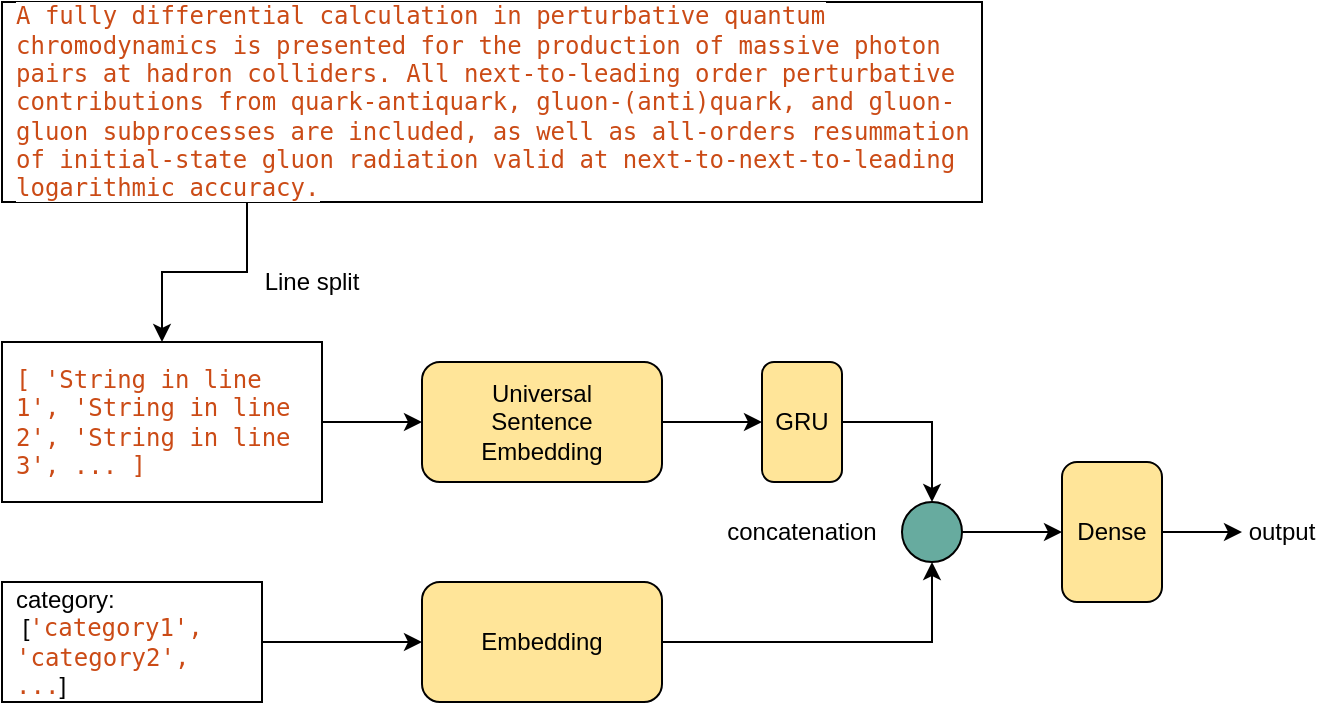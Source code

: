 <mxfile version="15.0.6" type="device"><diagram id="zVDpCqWfZ60qr7KRCQKr" name="Page-1"><mxGraphModel dx="1662" dy="832" grid="1" gridSize="10" guides="1" tooltips="1" connect="1" arrows="1" fold="1" page="1" pageScale="1" pageWidth="1169" pageHeight="827" math="0" shadow="0"><root><mxCell id="0"/><mxCell id="1" parent="0"/><mxCell id="MkN-PGE_R2Y3bgX3E-oH-21" style="edgeStyle=orthogonalEdgeStyle;rounded=0;orthogonalLoop=1;jettySize=auto;html=1;exitX=1;exitY=0.5;exitDx=0;exitDy=0;entryX=0;entryY=0.5;entryDx=0;entryDy=0;" edge="1" parent="1" source="MkN-PGE_R2Y3bgX3E-oH-19" target="MkN-PGE_R2Y3bgX3E-oH-15"><mxGeometry relative="1" as="geometry"/></mxCell><mxCell id="MkN-PGE_R2Y3bgX3E-oH-19" value="" style="rounded=0;whiteSpace=wrap;html=1;" vertex="1" parent="1"><mxGeometry x="30" y="340" width="130" height="60" as="geometry"/></mxCell><mxCell id="MkN-PGE_R2Y3bgX3E-oH-20" style="edgeStyle=orthogonalEdgeStyle;rounded=0;orthogonalLoop=1;jettySize=auto;html=1;exitX=1;exitY=0.5;exitDx=0;exitDy=0;entryX=0;entryY=0.5;entryDx=0;entryDy=0;" edge="1" parent="1" source="MkN-PGE_R2Y3bgX3E-oH-4" target="MkN-PGE_R2Y3bgX3E-oH-8"><mxGeometry relative="1" as="geometry"/></mxCell><mxCell id="MkN-PGE_R2Y3bgX3E-oH-4" value="" style="rounded=0;whiteSpace=wrap;html=1;" vertex="1" parent="1"><mxGeometry x="30" y="220" width="160" height="80" as="geometry"/></mxCell><mxCell id="MkN-PGE_R2Y3bgX3E-oH-35" style="edgeStyle=orthogonalEdgeStyle;rounded=0;orthogonalLoop=1;jettySize=auto;html=1;exitX=0.25;exitY=1;exitDx=0;exitDy=0;entryX=0.5;entryY=0;entryDx=0;entryDy=0;" edge="1" parent="1" source="MkN-PGE_R2Y3bgX3E-oH-3" target="MkN-PGE_R2Y3bgX3E-oH-4"><mxGeometry relative="1" as="geometry"/></mxCell><mxCell id="MkN-PGE_R2Y3bgX3E-oH-3" value="" style="rounded=0;whiteSpace=wrap;html=1;" vertex="1" parent="1"><mxGeometry x="30" y="50" width="490" height="100" as="geometry"/></mxCell><mxCell id="MkN-PGE_R2Y3bgX3E-oH-1" value="&lt;span style=&quot;color: rgb(203 , 75 , 22) ; font-family: monospace ; background-color: rgb(255 , 255 , 255)&quot;&gt;A fully differential calculation in perturbative quantum chromodynamics is presented for the production of massive photon pairs at hadron colliders. All next-to-leading order perturbative contributions from quark-antiquark, gluon-(anti)quark, and gluon-gluon subprocesses are included, as well as all-orders resummation of initial-state gluon radiation valid at next-to-next-to-leading logarithmic accuracy.&lt;/span&gt;" style="text;html=1;strokeColor=none;fillColor=none;align=left;verticalAlign=middle;whiteSpace=wrap;rounded=0;" vertex="1" parent="1"><mxGeometry x="35" y="55" width="480" height="90" as="geometry"/></mxCell><mxCell id="MkN-PGE_R2Y3bgX3E-oH-2" value="&lt;font color=&quot;#cb4b16&quot; face=&quot;monospace&quot;&gt;&lt;span style=&quot;background-color: rgb(255 , 255 , 255)&quot;&gt;[ 'String in line 1', 'String in line 2', 'String in line 3', ... ]&lt;/span&gt;&lt;/font&gt;" style="text;html=1;strokeColor=none;fillColor=none;align=left;verticalAlign=middle;whiteSpace=wrap;rounded=0;" vertex="1" parent="1"><mxGeometry x="35" y="230" width="150" height="60" as="geometry"/></mxCell><mxCell id="MkN-PGE_R2Y3bgX3E-oH-29" style="edgeStyle=orthogonalEdgeStyle;rounded=0;orthogonalLoop=1;jettySize=auto;html=1;exitX=1;exitY=0.5;exitDx=0;exitDy=0;entryX=0;entryY=0.5;entryDx=0;entryDy=0;" edge="1" parent="1" source="MkN-PGE_R2Y3bgX3E-oH-8" target="MkN-PGE_R2Y3bgX3E-oH-28"><mxGeometry relative="1" as="geometry"/></mxCell><mxCell id="MkN-PGE_R2Y3bgX3E-oH-8" value="" style="rounded=1;whiteSpace=wrap;html=1;fillColor=#FFE599;" vertex="1" parent="1"><mxGeometry x="240" y="230" width="120" height="60" as="geometry"/></mxCell><mxCell id="MkN-PGE_R2Y3bgX3E-oH-9" value="Universal Sentence Embedding" style="text;html=1;strokeColor=none;fillColor=none;align=center;verticalAlign=middle;whiteSpace=wrap;rounded=0;" vertex="1" parent="1"><mxGeometry x="280" y="250" width="40" height="20" as="geometry"/></mxCell><mxCell id="MkN-PGE_R2Y3bgX3E-oH-14" value="category:&lt;br&gt;&amp;nbsp;[&lt;span style=&quot;color: rgb(203 , 75 , 22) ; font-family: monospace ; background-color: rgb(255 , 255 , 255)&quot;&gt;'category1', 'category2', ...&lt;/span&gt;]" style="text;html=1;strokeColor=none;fillColor=none;align=left;verticalAlign=middle;whiteSpace=wrap;rounded=0;" vertex="1" parent="1"><mxGeometry x="35" y="345" width="120" height="50" as="geometry"/></mxCell><mxCell id="MkN-PGE_R2Y3bgX3E-oH-23" style="edgeStyle=orthogonalEdgeStyle;rounded=0;orthogonalLoop=1;jettySize=auto;html=1;exitX=1;exitY=0.5;exitDx=0;exitDy=0;entryX=0.5;entryY=1;entryDx=0;entryDy=0;" edge="1" parent="1" source="MkN-PGE_R2Y3bgX3E-oH-15" target="MkN-PGE_R2Y3bgX3E-oH-22"><mxGeometry relative="1" as="geometry"/></mxCell><mxCell id="MkN-PGE_R2Y3bgX3E-oH-15" value="" style="rounded=1;whiteSpace=wrap;html=1;fillColor=#FFE599;" vertex="1" parent="1"><mxGeometry x="240" y="340" width="120" height="60" as="geometry"/></mxCell><mxCell id="MkN-PGE_R2Y3bgX3E-oH-17" value="Embedding" style="text;html=1;strokeColor=none;fillColor=none;align=center;verticalAlign=middle;whiteSpace=wrap;rounded=0;" vertex="1" parent="1"><mxGeometry x="255" y="350" width="90" height="40" as="geometry"/></mxCell><mxCell id="MkN-PGE_R2Y3bgX3E-oH-33" style="edgeStyle=orthogonalEdgeStyle;rounded=0;orthogonalLoop=1;jettySize=auto;html=1;exitX=1;exitY=0.5;exitDx=0;exitDy=0;entryX=0;entryY=0.5;entryDx=0;entryDy=0;" edge="1" parent="1" source="MkN-PGE_R2Y3bgX3E-oH-22" target="MkN-PGE_R2Y3bgX3E-oH-31"><mxGeometry relative="1" as="geometry"/></mxCell><mxCell id="MkN-PGE_R2Y3bgX3E-oH-22" value="" style="ellipse;whiteSpace=wrap;html=1;aspect=fixed;fillColor=#67AB9F;" vertex="1" parent="1"><mxGeometry x="480" y="300" width="30" height="30" as="geometry"/></mxCell><mxCell id="MkN-PGE_R2Y3bgX3E-oH-25" value="concatenation" style="text;html=1;strokeColor=none;fillColor=none;align=center;verticalAlign=middle;whiteSpace=wrap;rounded=0;" vertex="1" parent="1"><mxGeometry x="375" y="305" width="110" height="20" as="geometry"/></mxCell><mxCell id="MkN-PGE_R2Y3bgX3E-oH-27" value="" style="rounded=1;whiteSpace=wrap;html=1;fillColor=#FFE599;" vertex="1" parent="1"><mxGeometry x="410" y="230" width="40" height="60" as="geometry"/></mxCell><mxCell id="MkN-PGE_R2Y3bgX3E-oH-30" style="edgeStyle=orthogonalEdgeStyle;rounded=0;orthogonalLoop=1;jettySize=auto;html=1;exitX=1;exitY=0.5;exitDx=0;exitDy=0;" edge="1" parent="1" source="MkN-PGE_R2Y3bgX3E-oH-28" target="MkN-PGE_R2Y3bgX3E-oH-22"><mxGeometry relative="1" as="geometry"/></mxCell><mxCell id="MkN-PGE_R2Y3bgX3E-oH-28" value="GRU" style="text;html=1;strokeColor=none;fillColor=none;align=center;verticalAlign=middle;whiteSpace=wrap;rounded=0;" vertex="1" parent="1"><mxGeometry x="410" y="250" width="40" height="20" as="geometry"/></mxCell><mxCell id="MkN-PGE_R2Y3bgX3E-oH-34" style="edgeStyle=orthogonalEdgeStyle;rounded=0;orthogonalLoop=1;jettySize=auto;html=1;exitX=1;exitY=0.5;exitDx=0;exitDy=0;entryX=0;entryY=0.5;entryDx=0;entryDy=0;" edge="1" parent="1" source="MkN-PGE_R2Y3bgX3E-oH-31" target="MkN-PGE_R2Y3bgX3E-oH-32"><mxGeometry relative="1" as="geometry"/></mxCell><mxCell id="MkN-PGE_R2Y3bgX3E-oH-31" value="Dense" style="rounded=1;whiteSpace=wrap;html=1;fillColor=#FFE599;" vertex="1" parent="1"><mxGeometry x="560" y="280" width="50" height="70" as="geometry"/></mxCell><mxCell id="MkN-PGE_R2Y3bgX3E-oH-32" value="output" style="text;html=1;strokeColor=none;fillColor=none;align=center;verticalAlign=middle;whiteSpace=wrap;rounded=0;" vertex="1" parent="1"><mxGeometry x="650" y="305" width="40" height="20" as="geometry"/></mxCell><mxCell id="MkN-PGE_R2Y3bgX3E-oH-36" value="Line split" style="text;html=1;strokeColor=none;fillColor=none;align=center;verticalAlign=middle;whiteSpace=wrap;rounded=0;" vertex="1" parent="1"><mxGeometry x="140" y="180" width="90" height="20" as="geometry"/></mxCell><mxCell id="MkN-PGE_R2Y3bgX3E-oH-37" style="edgeStyle=orthogonalEdgeStyle;rounded=0;orthogonalLoop=1;jettySize=auto;html=1;exitX=0.5;exitY=1;exitDx=0;exitDy=0;" edge="1" parent="1" source="MkN-PGE_R2Y3bgX3E-oH-25" target="MkN-PGE_R2Y3bgX3E-oH-25"><mxGeometry relative="1" as="geometry"/></mxCell></root></mxGraphModel></diagram></mxfile>